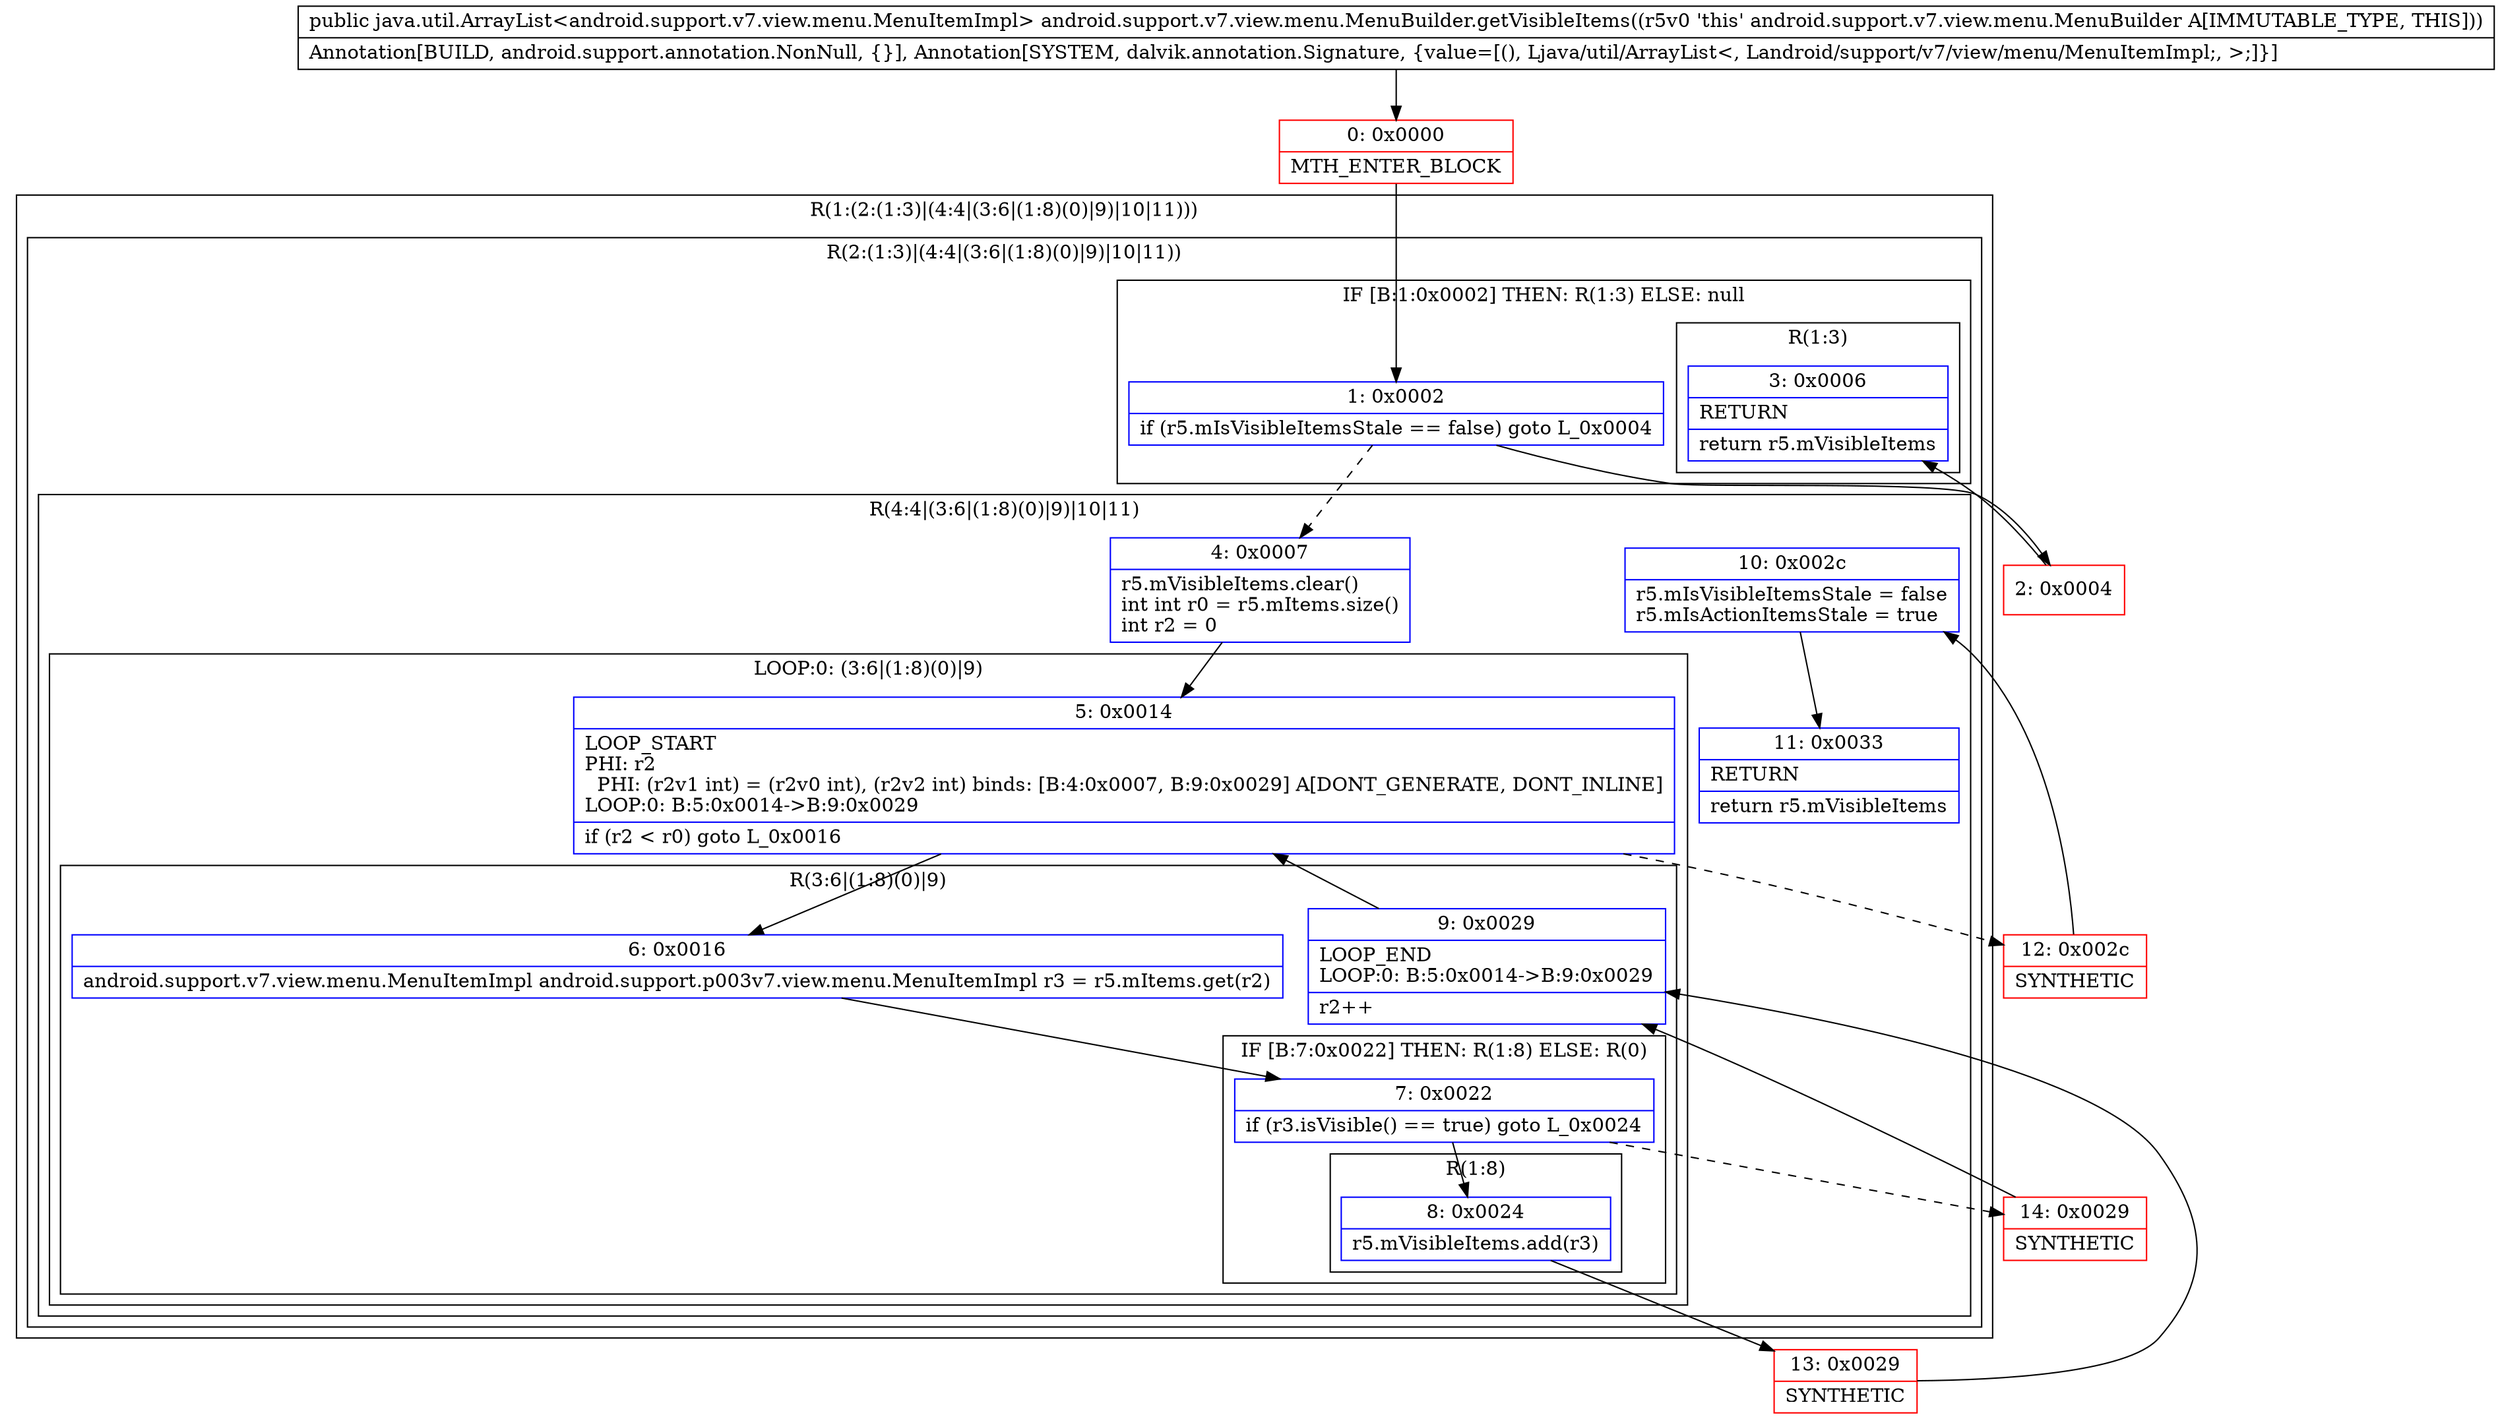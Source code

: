 digraph "CFG forandroid.support.v7.view.menu.MenuBuilder.getVisibleItems()Ljava\/util\/ArrayList;" {
subgraph cluster_Region_1187637734 {
label = "R(1:(2:(1:3)|(4:4|(3:6|(1:8)(0)|9)|10|11)))";
node [shape=record,color=blue];
subgraph cluster_Region_2109395146 {
label = "R(2:(1:3)|(4:4|(3:6|(1:8)(0)|9)|10|11))";
node [shape=record,color=blue];
subgraph cluster_IfRegion_1099876882 {
label = "IF [B:1:0x0002] THEN: R(1:3) ELSE: null";
node [shape=record,color=blue];
Node_1 [shape=record,label="{1\:\ 0x0002|if (r5.mIsVisibleItemsStale == false) goto L_0x0004\l}"];
subgraph cluster_Region_1899646363 {
label = "R(1:3)";
node [shape=record,color=blue];
Node_3 [shape=record,label="{3\:\ 0x0006|RETURN\l|return r5.mVisibleItems\l}"];
}
}
subgraph cluster_Region_54416145 {
label = "R(4:4|(3:6|(1:8)(0)|9)|10|11)";
node [shape=record,color=blue];
Node_4 [shape=record,label="{4\:\ 0x0007|r5.mVisibleItems.clear()\lint int r0 = r5.mItems.size()\lint r2 = 0\l}"];
subgraph cluster_LoopRegion_676507335 {
label = "LOOP:0: (3:6|(1:8)(0)|9)";
node [shape=record,color=blue];
Node_5 [shape=record,label="{5\:\ 0x0014|LOOP_START\lPHI: r2 \l  PHI: (r2v1 int) = (r2v0 int), (r2v2 int) binds: [B:4:0x0007, B:9:0x0029] A[DONT_GENERATE, DONT_INLINE]\lLOOP:0: B:5:0x0014\-\>B:9:0x0029\l|if (r2 \< r0) goto L_0x0016\l}"];
subgraph cluster_Region_1549990280 {
label = "R(3:6|(1:8)(0)|9)";
node [shape=record,color=blue];
Node_6 [shape=record,label="{6\:\ 0x0016|android.support.v7.view.menu.MenuItemImpl android.support.p003v7.view.menu.MenuItemImpl r3 = r5.mItems.get(r2)\l}"];
subgraph cluster_IfRegion_963827545 {
label = "IF [B:7:0x0022] THEN: R(1:8) ELSE: R(0)";
node [shape=record,color=blue];
Node_7 [shape=record,label="{7\:\ 0x0022|if (r3.isVisible() == true) goto L_0x0024\l}"];
subgraph cluster_Region_1218817469 {
label = "R(1:8)";
node [shape=record,color=blue];
Node_8 [shape=record,label="{8\:\ 0x0024|r5.mVisibleItems.add(r3)\l}"];
}
subgraph cluster_Region_2025131139 {
label = "R(0)";
node [shape=record,color=blue];
}
}
Node_9 [shape=record,label="{9\:\ 0x0029|LOOP_END\lLOOP:0: B:5:0x0014\-\>B:9:0x0029\l|r2++\l}"];
}
}
Node_10 [shape=record,label="{10\:\ 0x002c|r5.mIsVisibleItemsStale = false\lr5.mIsActionItemsStale = true\l}"];
Node_11 [shape=record,label="{11\:\ 0x0033|RETURN\l|return r5.mVisibleItems\l}"];
}
}
}
Node_0 [shape=record,color=red,label="{0\:\ 0x0000|MTH_ENTER_BLOCK\l}"];
Node_2 [shape=record,color=red,label="{2\:\ 0x0004}"];
Node_12 [shape=record,color=red,label="{12\:\ 0x002c|SYNTHETIC\l}"];
Node_13 [shape=record,color=red,label="{13\:\ 0x0029|SYNTHETIC\l}"];
Node_14 [shape=record,color=red,label="{14\:\ 0x0029|SYNTHETIC\l}"];
MethodNode[shape=record,label="{public java.util.ArrayList\<android.support.v7.view.menu.MenuItemImpl\> android.support.v7.view.menu.MenuBuilder.getVisibleItems((r5v0 'this' android.support.v7.view.menu.MenuBuilder A[IMMUTABLE_TYPE, THIS]))  | Annotation[BUILD, android.support.annotation.NonNull, \{\}], Annotation[SYSTEM, dalvik.annotation.Signature, \{value=[(), Ljava\/util\/ArrayList\<, Landroid\/support\/v7\/view\/menu\/MenuItemImpl;, \>;]\}]\l}"];
MethodNode -> Node_0;
Node_1 -> Node_2;
Node_1 -> Node_4[style=dashed];
Node_4 -> Node_5;
Node_5 -> Node_6;
Node_5 -> Node_12[style=dashed];
Node_6 -> Node_7;
Node_7 -> Node_8;
Node_7 -> Node_14[style=dashed];
Node_8 -> Node_13;
Node_9 -> Node_5;
Node_10 -> Node_11;
Node_0 -> Node_1;
Node_2 -> Node_3;
Node_12 -> Node_10;
Node_13 -> Node_9;
Node_14 -> Node_9;
}

